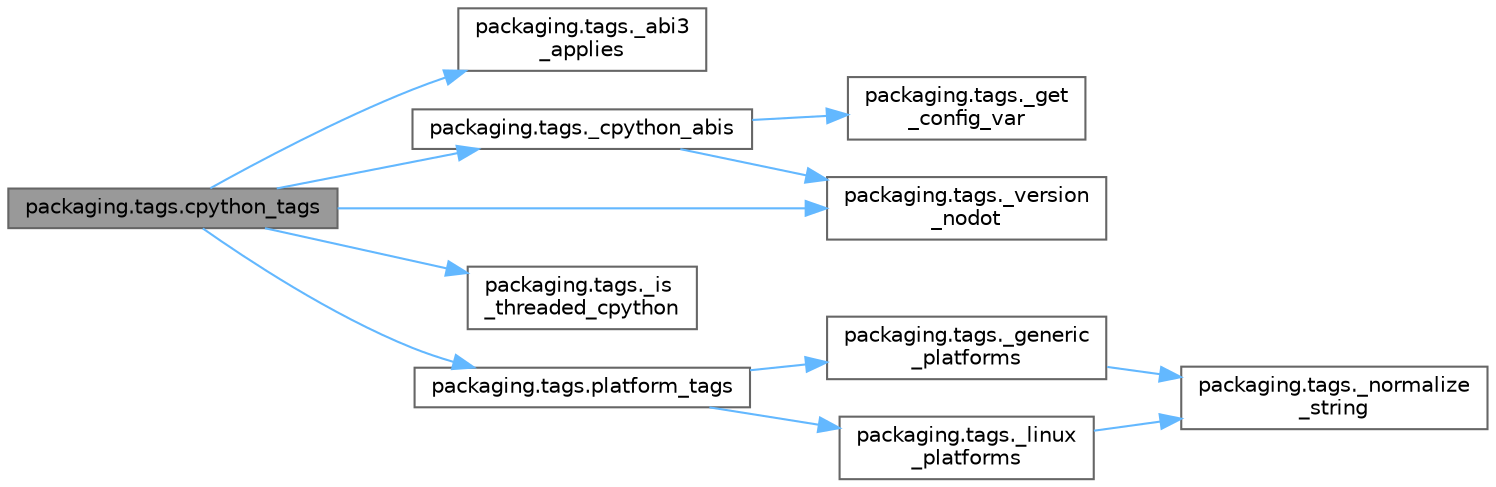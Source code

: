 digraph "packaging.tags.cpython_tags"
{
 // LATEX_PDF_SIZE
  bgcolor="transparent";
  edge [fontname=Helvetica,fontsize=10,labelfontname=Helvetica,labelfontsize=10];
  node [fontname=Helvetica,fontsize=10,shape=box,height=0.2,width=0.4];
  rankdir="LR";
  Node1 [id="Node000001",label="packaging.tags.cpython_tags",height=0.2,width=0.4,color="gray40", fillcolor="grey60", style="filled", fontcolor="black",tooltip=" "];
  Node1 -> Node2 [id="edge1_Node000001_Node000002",color="steelblue1",style="solid",tooltip=" "];
  Node2 [id="Node000002",label="packaging.tags._abi3\l_applies",height=0.2,width=0.4,color="grey40", fillcolor="white", style="filled",URL="$namespacepackaging_1_1tags.html#ac213571682f458636562f08a2b6887fd",tooltip=" "];
  Node1 -> Node3 [id="edge2_Node000001_Node000003",color="steelblue1",style="solid",tooltip=" "];
  Node3 [id="Node000003",label="packaging.tags._cpython_abis",height=0.2,width=0.4,color="grey40", fillcolor="white", style="filled",URL="$namespacepackaging_1_1tags.html#aa2fcd111342c2476a3821ff942dd14ce",tooltip=" "];
  Node3 -> Node4 [id="edge3_Node000003_Node000004",color="steelblue1",style="solid",tooltip=" "];
  Node4 [id="Node000004",label="packaging.tags._get\l_config_var",height=0.2,width=0.4,color="grey40", fillcolor="white", style="filled",URL="$namespacepackaging_1_1tags.html#a22cf92bde9848795ae74d180ed6e581a",tooltip=" "];
  Node3 -> Node5 [id="edge4_Node000003_Node000005",color="steelblue1",style="solid",tooltip=" "];
  Node5 [id="Node000005",label="packaging.tags._version\l_nodot",height=0.2,width=0.4,color="grey40", fillcolor="white", style="filled",URL="$namespacepackaging_1_1tags.html#ac4ab045e1d86b2623da8acf32354847e",tooltip=" "];
  Node1 -> Node6 [id="edge5_Node000001_Node000006",color="steelblue1",style="solid",tooltip=" "];
  Node6 [id="Node000006",label="packaging.tags._is\l_threaded_cpython",height=0.2,width=0.4,color="grey40", fillcolor="white", style="filled",URL="$namespacepackaging_1_1tags.html#a843015eaac8612e1ae7a8b9f19680dac",tooltip=" "];
  Node1 -> Node5 [id="edge6_Node000001_Node000005",color="steelblue1",style="solid",tooltip=" "];
  Node1 -> Node7 [id="edge7_Node000001_Node000007",color="steelblue1",style="solid",tooltip=" "];
  Node7 [id="Node000007",label="packaging.tags.platform_tags",height=0.2,width=0.4,color="grey40", fillcolor="white", style="filled",URL="$namespacepackaging_1_1tags.html#aa017f8160b48cb037b5ce595c474012c",tooltip=" "];
  Node7 -> Node8 [id="edge8_Node000007_Node000008",color="steelblue1",style="solid",tooltip=" "];
  Node8 [id="Node000008",label="packaging.tags._generic\l_platforms",height=0.2,width=0.4,color="grey40", fillcolor="white", style="filled",URL="$namespacepackaging_1_1tags.html#aac26697220c2cb2c75461ad977c3349c",tooltip=" "];
  Node8 -> Node9 [id="edge9_Node000008_Node000009",color="steelblue1",style="solid",tooltip=" "];
  Node9 [id="Node000009",label="packaging.tags._normalize\l_string",height=0.2,width=0.4,color="grey40", fillcolor="white", style="filled",URL="$namespacepackaging_1_1tags.html#ad93330763ea538e20338143777939975",tooltip=" "];
  Node7 -> Node10 [id="edge10_Node000007_Node000010",color="steelblue1",style="solid",tooltip=" "];
  Node10 [id="Node000010",label="packaging.tags._linux\l_platforms",height=0.2,width=0.4,color="grey40", fillcolor="white", style="filled",URL="$namespacepackaging_1_1tags.html#a660ef3bf20b3d67913744e07dd307728",tooltip=" "];
  Node10 -> Node9 [id="edge11_Node000010_Node000009",color="steelblue1",style="solid",tooltip=" "];
}
